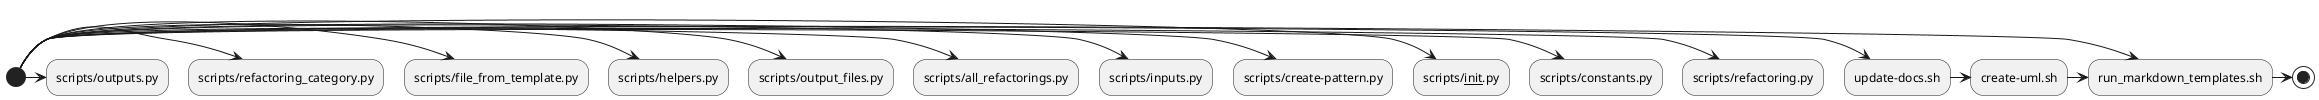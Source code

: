 @startuml
(*top) -> update-docs.sh
-> create-uml.sh
-> run_markdown_templates.sh
-> (*)

(*) -> scripts/refactoring.py
(*) -> scripts/constants.py
(*) -> scripts/__init__.py
(*) -> scripts/create-pattern.py
(*) -> scripts/inputs.py
(*) -> scripts/all_refactorings.py
(*) -> scripts/output_files.py
(*) -> scripts/helpers.py
(*) -> scripts/file_from_template.py
(*) -> scripts/refactoring_category.py
(*) -> scripts/outputs.py
(*) -> run_markdown_templates.sh
@enduml
